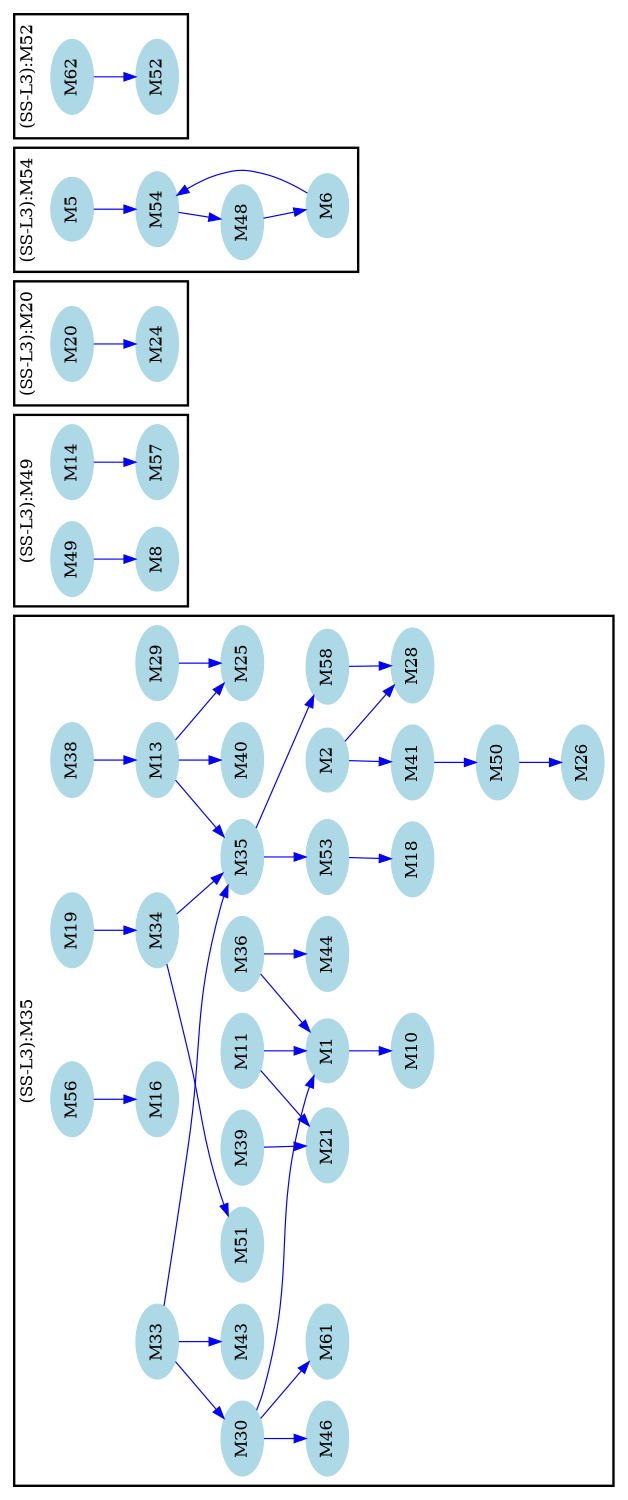 /* ------------------------------------------------------------ */
/* created with bunch v3 */
/* Objective Function value = 0.0*/
/* ------------------------------------------------------------ */

digraph G {
size= "10,10";
rotate = 90;
subgraph cluster0 {
label = "(SS-L3):M35";
color = black;
style = bold;

"M25"[label="M25",shape=ellipse,color=lightblue,fontcolor=black,style=filled];
"M29"[label="M29",shape=ellipse,color=lightblue,fontcolor=black,style=filled];
"M13"[label="M13",shape=ellipse,color=lightblue,fontcolor=black,style=filled];
"M38"[label="M38",shape=ellipse,color=lightblue,fontcolor=black,style=filled];
"M40"[label="M40",shape=ellipse,color=lightblue,fontcolor=black,style=filled];
"M58"[label="M58",shape=ellipse,color=lightblue,fontcolor=black,style=filled];
"M28"[label="M28",shape=ellipse,color=lightblue,fontcolor=black,style=filled];
"M41"[label="M41",shape=ellipse,color=lightblue,fontcolor=black,style=filled];
"M2"[label="M2",shape=ellipse,color=lightblue,fontcolor=black,style=filled];
"M50"[label="M50",shape=ellipse,color=lightblue,fontcolor=black,style=filled];
"M26"[label="M26",shape=ellipse,color=lightblue,fontcolor=black,style=filled];
"M35"[label="M35",shape=ellipse,color=lightblue,fontcolor=black,style=filled];
"M18"[label="M18",shape=ellipse,color=lightblue,fontcolor=black,style=filled];
"M53"[label="M53",shape=ellipse,color=lightblue,fontcolor=black,style=filled];
"M19"[label="M19",shape=ellipse,color=lightblue,fontcolor=black,style=filled];
"M34"[label="M34",shape=ellipse,color=lightblue,fontcolor=black,style=filled];
"M51"[label="M51",shape=ellipse,color=lightblue,fontcolor=black,style=filled];
"M10"[label="M10",shape=ellipse,color=lightblue,fontcolor=black,style=filled];
"M1"[label="M1",shape=ellipse,color=lightblue,fontcolor=black,style=filled];
"M11"[label="M11",shape=ellipse,color=lightblue,fontcolor=black,style=filled];
"M56"[label="M56",shape=ellipse,color=lightblue,fontcolor=black,style=filled];
"M16"[label="M16",shape=ellipse,color=lightblue,fontcolor=black,style=filled];
"M44"[label="M44",shape=ellipse,color=lightblue,fontcolor=black,style=filled];
"M36"[label="M36",shape=ellipse,color=lightblue,fontcolor=black,style=filled];
"M21"[label="M21",shape=ellipse,color=lightblue,fontcolor=black,style=filled];
"M39"[label="M39",shape=ellipse,color=lightblue,fontcolor=black,style=filled];
"M61"[label="M61",shape=ellipse,color=lightblue,fontcolor=black,style=filled];
"M30"[label="M30",shape=ellipse,color=lightblue,fontcolor=black,style=filled];
"M46"[label="M46",shape=ellipse,color=lightblue,fontcolor=black,style=filled];
"M43"[label="M43",shape=ellipse,color=lightblue,fontcolor=black,style=filled];
"M33"[label="M33",shape=ellipse,color=lightblue,fontcolor=black,style=filled];
}
subgraph cluster1 {
label = "(SS-L3):M49";
color = black;
style = bold;

"M57"[label="M57",shape=ellipse,color=lightblue,fontcolor=black,style=filled];
"M14"[label="M14",shape=ellipse,color=lightblue,fontcolor=black,style=filled];
"M8"[label="M8",shape=ellipse,color=lightblue,fontcolor=black,style=filled];
"M49"[label="M49",shape=ellipse,color=lightblue,fontcolor=black,style=filled];
}
subgraph cluster2 {
label = "(SS-L3):M20";
color = black;
style = bold;

"M24"[label="M24",shape=ellipse,color=lightblue,fontcolor=black,style=filled];
"M20"[label="M20",shape=ellipse,color=lightblue,fontcolor=black,style=filled];
}
subgraph cluster3 {
label = "(SS-L3):M54";
color = black;
style = bold;

"M54"[label="M54",shape=ellipse,color=lightblue,fontcolor=black,style=filled];
"M5"[label="M5",shape=ellipse,color=lightblue,fontcolor=black,style=filled];
"M6"[label="M6",shape=ellipse,color=lightblue,fontcolor=black,style=filled];
"M48"[label="M48",shape=ellipse,color=lightblue,fontcolor=black,style=filled];
}
subgraph cluster4 {
label = "(SS-L3):M52";
color = black;
style = bold;

"M62"[label="M62",shape=ellipse,color=lightblue,fontcolor=black,style=filled];
"M52"[label="M52",shape=ellipse,color=lightblue,fontcolor=black,style=filled];
}
"M29" -> "M25" [color=blue,font=6];
"M58" -> "M28" [color=blue,font=6];
"M56" -> "M16" [color=blue,font=6];
"M54" -> "M48" [color=blue,font=6];
"M53" -> "M18" [color=blue,font=6];
"M20" -> "M24" [color=blue,font=6];
"M50" -> "M26" [color=blue,font=6];
"M6" -> "M54" [color=blue,font=6];
"M5" -> "M54" [color=blue,font=6];
"M2" -> "M28" [color=blue,font=6];
"M2" -> "M41" [color=blue,font=6];
"M1" -> "M10" [color=blue,font=6];
"M19" -> "M34" [color=blue,font=6];
"M49" -> "M8" [color=blue,font=6];
"M48" -> "M6" [color=blue,font=6];
"M14" -> "M57" [color=blue,font=6];
"M13" -> "M40" [color=blue,font=6];
"M13" -> "M25" [color=blue,font=6];
"M13" -> "M35" [color=blue,font=6];
"M11" -> "M1" [color=blue,font=6];
"M11" -> "M21" [color=blue,font=6];
"M41" -> "M50" [color=blue,font=6];
"M39" -> "M21" [color=blue,font=6];
"M38" -> "M13" [color=blue,font=6];
"M36" -> "M1" [color=blue,font=6];
"M36" -> "M44" [color=blue,font=6];
"M35" -> "M58" [color=blue,font=6];
"M35" -> "M53" [color=blue,font=6];
"M34" -> "M51" [color=blue,font=6];
"M34" -> "M35" [color=blue,font=6];
"M33" -> "M35" [color=blue,font=6];
"M33" -> "M43" [color=blue,font=6];
"M33" -> "M30" [color=blue,font=6];
"M30" -> "M61" [color=blue,font=6];
"M30" -> "M1" [color=blue,font=6];
"M30" -> "M46" [color=blue,font=6];
"M62" -> "M52" [color=blue,font=6];
}
